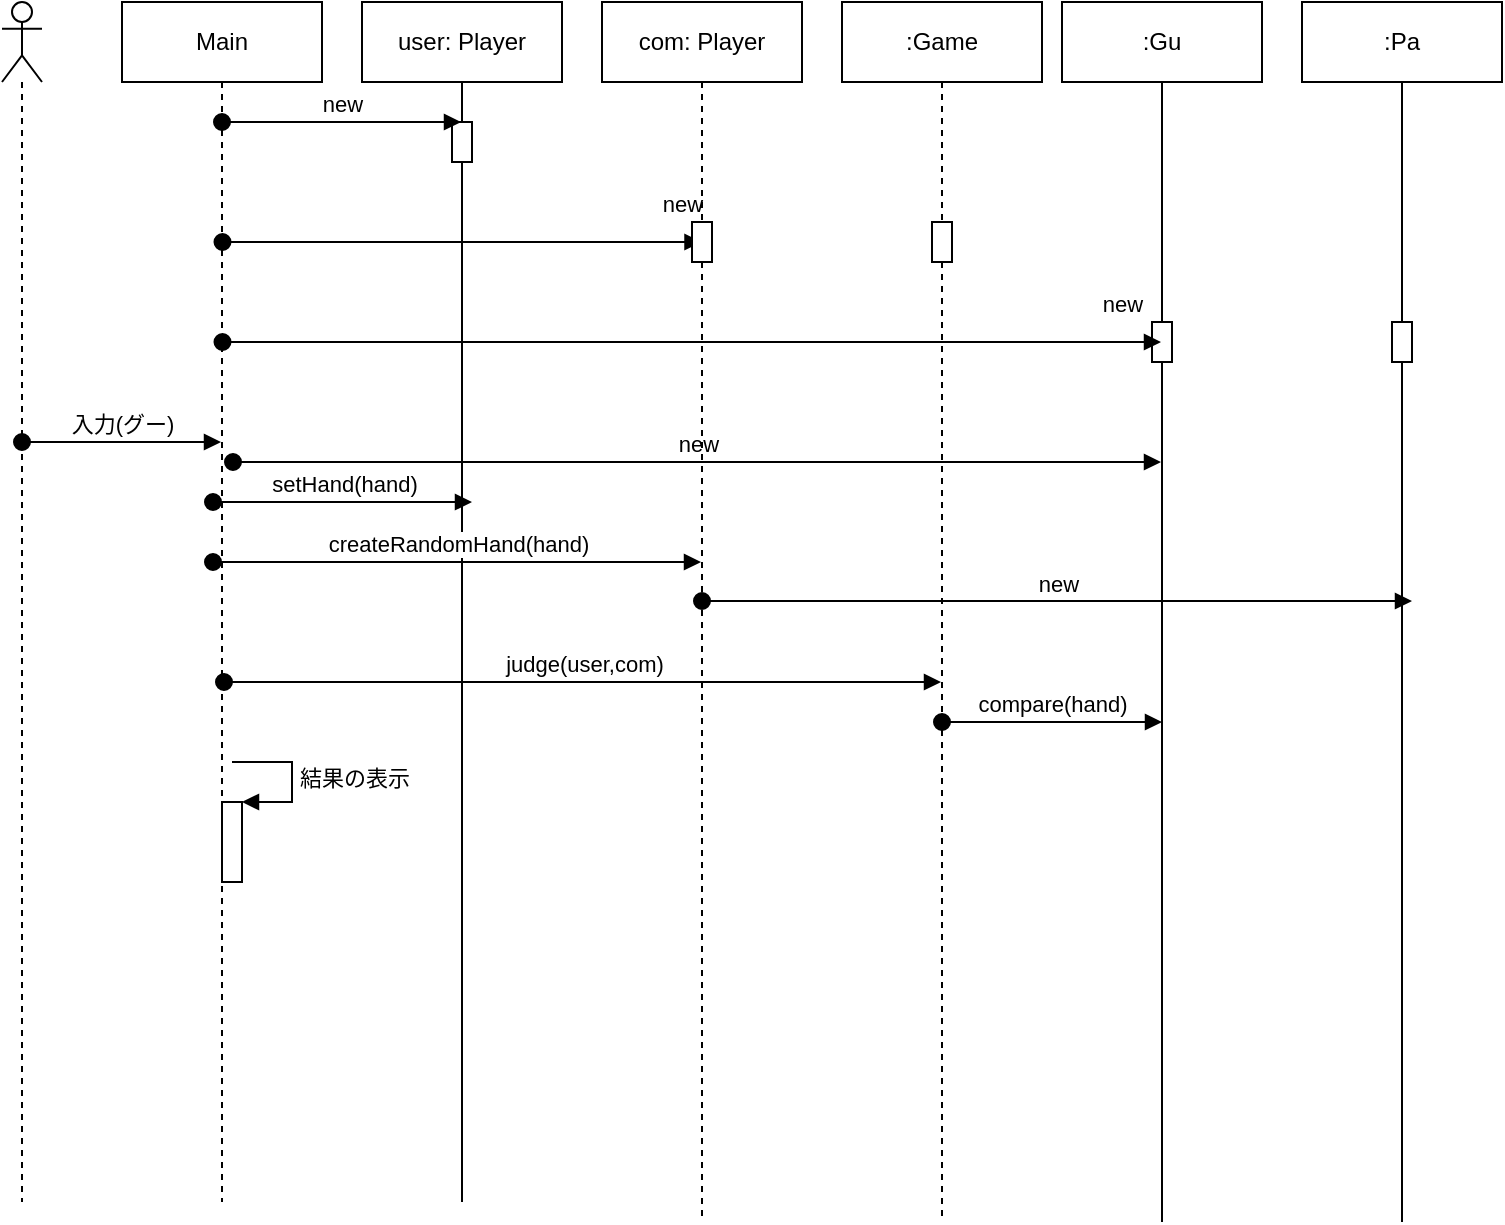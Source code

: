 <mxfile>
    <diagram id="ctKH451Ti_ZYYUjwgbtG" name="ページ1">
        <mxGraphModel dx="1019" dy="757" grid="1" gridSize="10" guides="1" tooltips="1" connect="1" arrows="1" fold="1" page="1" pageScale="1" pageWidth="827" pageHeight="1169" math="0" shadow="0">
            <root>
                <mxCell id="0"/>
                <mxCell id="1" parent="0"/>
                <mxCell id="2" value="Main" style="shape=umlLifeline;perimeter=lifelinePerimeter;whiteSpace=wrap;html=1;container=1;collapsible=0;recursiveResize=0;outlineConnect=0;" parent="1" vertex="1">
                    <mxGeometry x="110" y="80" width="100" height="600" as="geometry"/>
                </mxCell>
                <mxCell id="24" value="judge(user,com)" style="html=1;verticalAlign=bottom;startArrow=oval;startFill=1;endArrow=block;startSize=8;" edge="1" parent="2" target="25">
                    <mxGeometry width="60" relative="1" as="geometry">
                        <mxPoint x="51" y="340" as="sourcePoint"/>
                        <mxPoint x="295" y="340" as="targetPoint"/>
                    </mxGeometry>
                </mxCell>
                <mxCell id="28" value="" style="html=1;points=[];perimeter=orthogonalPerimeter;" vertex="1" parent="2">
                    <mxGeometry x="50" y="400" width="10" height="40" as="geometry"/>
                </mxCell>
                <mxCell id="29" value="結果の表示" style="edgeStyle=orthogonalEdgeStyle;html=1;align=left;spacingLeft=2;endArrow=block;rounded=0;entryX=1;entryY=0;" edge="1" target="28" parent="2">
                    <mxGeometry relative="1" as="geometry">
                        <mxPoint x="55" y="380" as="sourcePoint"/>
                        <Array as="points">
                            <mxPoint x="85" y="380"/>
                            <mxPoint x="85" y="400"/>
                        </Array>
                    </mxGeometry>
                </mxCell>
                <mxCell id="3" value="user: Player" style="shape=umlLifeline;perimeter=lifelinePerimeter;whiteSpace=wrap;html=1;container=1;collapsible=0;recursiveResize=0;outlineConnect=0;lifelineDashed=0;" parent="1" vertex="1">
                    <mxGeometry x="230" y="80" width="100" height="600" as="geometry"/>
                </mxCell>
                <mxCell id="4" value="" style="html=1;points=[];perimeter=orthogonalPerimeter;" vertex="1" parent="3">
                    <mxGeometry x="45" y="60" width="10" height="20" as="geometry"/>
                </mxCell>
                <mxCell id="12" value="new" style="html=1;verticalAlign=bottom;startArrow=oval;endArrow=block;startSize=8;" edge="1" parent="3">
                    <mxGeometry x="0.919" y="10" relative="1" as="geometry">
                        <mxPoint x="-69.75" y="120" as="sourcePoint"/>
                        <mxPoint x="169.75" y="120" as="targetPoint"/>
                        <mxPoint as="offset"/>
                    </mxGeometry>
                </mxCell>
                <mxCell id="17" value="setHand(hand)" style="html=1;verticalAlign=bottom;startArrow=oval;startFill=1;endArrow=block;startSize=8;" edge="1" parent="3">
                    <mxGeometry width="60" relative="1" as="geometry">
                        <mxPoint x="-74.5" y="250" as="sourcePoint"/>
                        <mxPoint x="55" y="250" as="targetPoint"/>
                    </mxGeometry>
                </mxCell>
                <mxCell id="18" value="createRandomHand(hand)" style="html=1;verticalAlign=bottom;startArrow=oval;startFill=1;endArrow=block;startSize=8;" edge="1" parent="3" target="6">
                    <mxGeometry width="60" relative="1" as="geometry">
                        <mxPoint x="-74.5" y="280" as="sourcePoint"/>
                        <mxPoint x="55" y="280" as="targetPoint"/>
                    </mxGeometry>
                </mxCell>
                <mxCell id="23" value="new" style="html=1;verticalAlign=bottom;startArrow=oval;startFill=1;endArrow=block;startSize=8;" edge="1" parent="3" target="7">
                    <mxGeometry width="60" relative="1" as="geometry">
                        <mxPoint x="-64.5" y="230" as="sourcePoint"/>
                        <mxPoint x="65" y="230" as="targetPoint"/>
                        <Array as="points">
                            <mxPoint x="280" y="230"/>
                        </Array>
                    </mxGeometry>
                </mxCell>
                <mxCell id="5" value="new" style="html=1;verticalAlign=bottom;startArrow=oval;endArrow=block;startSize=8;" edge="1" target="3" parent="1">
                    <mxGeometry relative="1" as="geometry">
                        <mxPoint x="160" y="140" as="sourcePoint"/>
                    </mxGeometry>
                </mxCell>
                <mxCell id="6" value="com: Player" style="shape=umlLifeline;perimeter=lifelinePerimeter;whiteSpace=wrap;html=1;container=1;collapsible=0;recursiveResize=0;outlineConnect=0;" vertex="1" parent="1">
                    <mxGeometry x="350" y="80" width="100" height="610" as="geometry"/>
                </mxCell>
                <mxCell id="11" value="" style="html=1;points=[];perimeter=orthogonalPerimeter;" vertex="1" parent="6">
                    <mxGeometry x="45" y="110" width="10" height="20" as="geometry"/>
                </mxCell>
                <mxCell id="7" value=":Gu" style="shape=umlLifeline;perimeter=lifelinePerimeter;whiteSpace=wrap;html=1;container=1;collapsible=0;recursiveResize=0;outlineConnect=0;lifelineDashed=0;" vertex="1" parent="1">
                    <mxGeometry x="580" y="80" width="100" height="610" as="geometry"/>
                </mxCell>
                <mxCell id="8" value="" style="html=1;points=[];perimeter=orthogonalPerimeter;" vertex="1" parent="7">
                    <mxGeometry x="45" y="160" width="10" height="20" as="geometry"/>
                </mxCell>
                <mxCell id="27" value="compare(hand)" style="html=1;verticalAlign=bottom;startArrow=oval;startFill=1;endArrow=block;startSize=8;" edge="1" parent="7">
                    <mxGeometry width="60" relative="1" as="geometry">
                        <mxPoint x="-60" y="360" as="sourcePoint"/>
                        <mxPoint x="50" y="360" as="targetPoint"/>
                    </mxGeometry>
                </mxCell>
                <mxCell id="14" value="new" style="html=1;verticalAlign=bottom;startArrow=oval;endArrow=block;startSize=8;" edge="1" parent="1" target="7">
                    <mxGeometry x="0.919" y="10" relative="1" as="geometry">
                        <mxPoint x="160.25" y="250" as="sourcePoint"/>
                        <mxPoint x="399.75" y="250" as="targetPoint"/>
                        <mxPoint as="offset"/>
                    </mxGeometry>
                </mxCell>
                <mxCell id="15" value="" style="shape=umlLifeline;participant=umlActor;perimeter=lifelinePerimeter;whiteSpace=wrap;html=1;container=1;collapsible=0;recursiveResize=0;verticalAlign=top;spacingTop=36;outlineConnect=0;" vertex="1" parent="1">
                    <mxGeometry x="50" y="80" width="20" height="600" as="geometry"/>
                </mxCell>
                <mxCell id="16" value="入力(グー)" style="html=1;verticalAlign=bottom;startArrow=oval;startFill=1;endArrow=block;startSize=8;" edge="1" parent="1" target="2">
                    <mxGeometry width="60" relative="1" as="geometry">
                        <mxPoint x="60" y="300" as="sourcePoint"/>
                        <mxPoint x="90" y="300" as="targetPoint"/>
                    </mxGeometry>
                </mxCell>
                <mxCell id="20" value=":Pa" style="shape=umlLifeline;perimeter=lifelinePerimeter;whiteSpace=wrap;html=1;container=1;collapsible=0;recursiveResize=0;outlineConnect=0;lifelineDashed=0;" vertex="1" parent="1">
                    <mxGeometry x="700" y="80" width="100" height="610" as="geometry"/>
                </mxCell>
                <mxCell id="21" value="" style="html=1;points=[];perimeter=orthogonalPerimeter;" vertex="1" parent="20">
                    <mxGeometry x="45" y="160" width="10" height="20" as="geometry"/>
                </mxCell>
                <mxCell id="22" value="new" style="html=1;verticalAlign=bottom;startArrow=oval;startFill=1;endArrow=block;startSize=8;" edge="1" parent="20" source="6">
                    <mxGeometry width="60" relative="1" as="geometry">
                        <mxPoint x="-189" y="299.5" as="sourcePoint"/>
                        <mxPoint x="55" y="299.5" as="targetPoint"/>
                    </mxGeometry>
                </mxCell>
                <mxCell id="25" value=":Game" style="shape=umlLifeline;perimeter=lifelinePerimeter;whiteSpace=wrap;html=1;container=1;collapsible=0;recursiveResize=0;outlineConnect=0;" vertex="1" parent="1">
                    <mxGeometry x="470" y="80" width="100" height="610" as="geometry"/>
                </mxCell>
                <mxCell id="26" value="" style="html=1;points=[];perimeter=orthogonalPerimeter;" vertex="1" parent="25">
                    <mxGeometry x="45" y="110" width="10" height="20" as="geometry"/>
                </mxCell>
            </root>
        </mxGraphModel>
    </diagram>
</mxfile>

